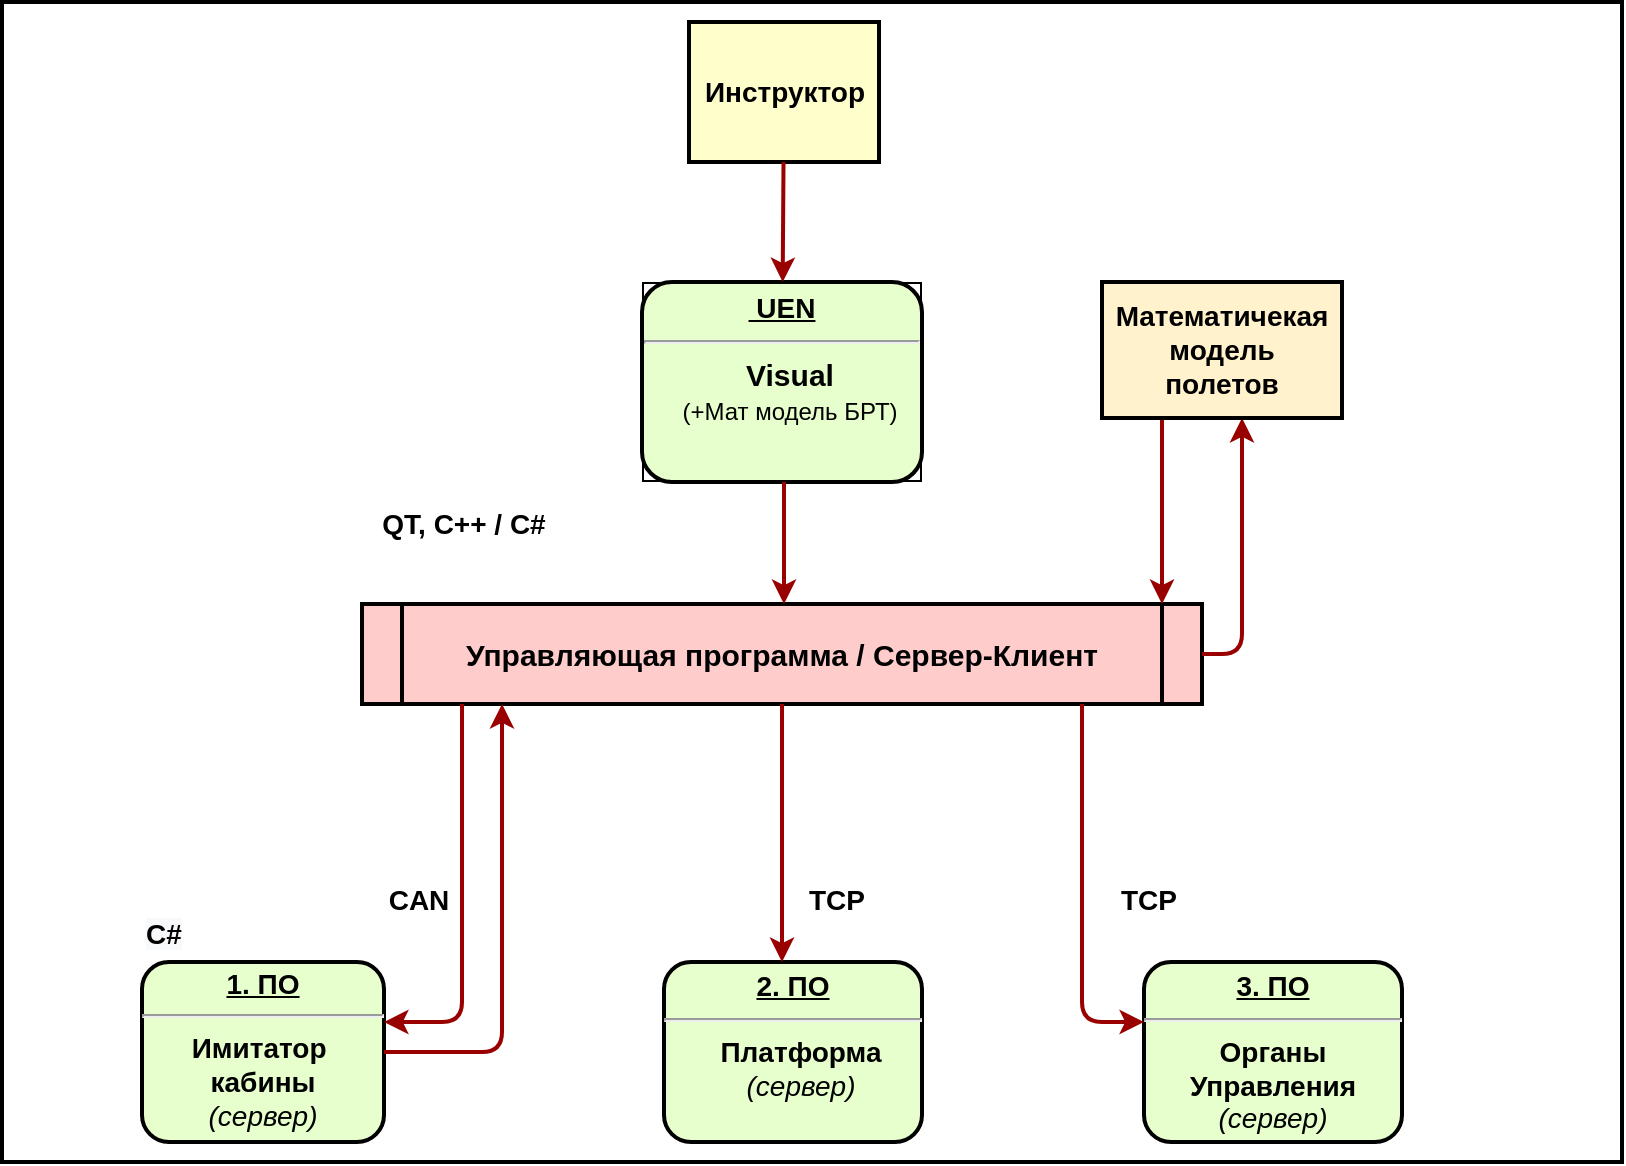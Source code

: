 <mxfile version="20.2.7" type="github">
  <diagram name="Page-1" id="c7558073-3199-34d8-9f00-42111426c3f3">
    <mxGraphModel dx="1221" dy="634" grid="1" gridSize="10" guides="1" tooltips="1" connect="1" arrows="1" fold="1" page="1" pageScale="1" pageWidth="827" pageHeight="1169" background="none" math="0" shadow="0">
      <root>
        <mxCell id="0" />
        <mxCell id="1" parent="0" />
        <mxCell id="2" value="&lt;p style=&quot;margin: 4px 0px 0px; text-align: center; text-decoration: underline; font-size: 14px;&quot;&gt;&lt;strong style=&quot;font-size: 14px;&quot;&gt;&amp;nbsp;UEN&lt;/strong&gt;&lt;/p&gt;&lt;hr style=&quot;font-size: 14px;&quot;&gt;&lt;p style=&quot;margin: 0px 0px 0px 8px;&quot;&gt;&lt;span style=&quot;background-color: initial;&quot;&gt;&lt;font style=&quot;font-size: 15px;&quot;&gt;Visual&lt;/font&gt;&lt;/span&gt;&lt;br style=&quot;font-size: 14px;&quot;&gt;&lt;/p&gt;&lt;p style=&quot;margin: 0px 0px 0px 8px;&quot;&gt;&lt;span style=&quot;background-color: initial; font-weight: normal;&quot;&gt;&lt;font style=&quot;font-size: 12px;&quot;&gt;(+Мат модель БРТ)&lt;/font&gt;&lt;/span&gt;&lt;br&gt;&lt;/p&gt;&lt;p style=&quot;margin: 0px 0px 0px 8px; font-size: 13px;&quot;&gt;&lt;span style=&quot;&quot;&gt;&lt;br style=&quot;font-size: 14px;&quot;&gt;&lt;/span&gt;&lt;/p&gt;" style="verticalAlign=middle;align=center;overflow=fill;fontSize=14;fontFamily=Helvetica;html=1;rounded=1;fontStyle=1;strokeWidth=2;fillColor=#E6FFCC;spacingLeft=0;labelBorderColor=default;spacing=1;" parent="1" vertex="1">
          <mxGeometry x="330" y="230" width="140" height="100" as="geometry" />
        </mxCell>
        <mxCell id="3" value="Инструктор" style="whiteSpace=wrap;align=center;verticalAlign=middle;fontStyle=1;strokeWidth=2;fillColor=#FFFFCC;fontSize=14;spacing=1;" parent="1" vertex="1">
          <mxGeometry x="353.5" y="100" width="95" height="70" as="geometry" />
        </mxCell>
        <mxCell id="5" value="Управляющая программа / Сервер-Клиент" style="shape=process;whiteSpace=wrap;align=center;verticalAlign=middle;size=0.048;fontStyle=1;strokeWidth=2;fillColor=#FFCCCC;fontSize=15;spacing=1;" parent="1" vertex="1">
          <mxGeometry x="190" y="391" width="420" height="50" as="geometry" />
        </mxCell>
        <mxCell id="9" value="&lt;p style=&quot;margin: 4px 0px 0px; text-align: center; text-decoration: underline; font-size: 14px;&quot;&gt;&lt;strong style=&quot;font-size: 14px;&quot;&gt;3. ПО&lt;br style=&quot;font-size: 14px;&quot;&gt;&lt;/strong&gt;&lt;/p&gt;&lt;hr style=&quot;font-size: 14px;&quot;&gt;&lt;p style=&quot;margin: 0px 0px 0px 8px; font-size: 14px;&quot;&gt;&lt;/p&gt;&lt;div style=&quot;font-size: 14px;&quot;&gt;&lt;span style=&quot;background-color: initial; font-size: 14px;&quot;&gt;Органы&lt;/span&gt;&lt;/div&gt;&lt;div style=&quot;font-size: 14px;&quot;&gt;&lt;span style=&quot;background-color: initial; font-size: 14px;&quot;&gt;Управления&lt;/span&gt;&lt;/div&gt;&lt;i style=&quot;background-color: initial; font-weight: normal; font-size: 14px;&quot;&gt;&lt;div style=&quot;font-size: 14px;&quot;&gt;&lt;i style=&quot;background-color: initial; font-size: 14px;&quot;&gt;(сервер)&lt;/i&gt;&lt;/div&gt;&lt;/i&gt;&lt;p style=&quot;font-size: 14px;&quot;&gt;&lt;/p&gt;" style="verticalAlign=middle;align=center;overflow=fill;fontSize=14;fontFamily=Helvetica;html=1;rounded=1;fontStyle=1;strokeWidth=2;fillColor=#E6FFCC;spacing=1;" parent="1" vertex="1">
          <mxGeometry x="581" y="570" width="129" height="90" as="geometry" />
        </mxCell>
        <mxCell id="10" value="&lt;p style=&quot;margin: 4px 0px 0px; text-align: center; text-decoration: underline; line-height: 1.1; font-size: 14px;&quot;&gt;&lt;strong style=&quot;font-size: 14px;&quot;&gt;1. ПО&lt;br style=&quot;font-size: 14px;&quot;&gt;&lt;/strong&gt;&lt;/p&gt;&lt;hr style=&quot;font-size: 14px;&quot;&gt;&lt;font style=&quot;font-size: 14px;&quot;&gt;&lt;span style=&quot;font-size: 14px;&quot;&gt;Имитатор&amp;nbsp;&lt;/span&gt;&lt;br style=&quot;font-size: 14px;&quot;&gt;&lt;span style=&quot;font-size: 14px; background-color: initial;&quot;&gt;кабины&lt;br style=&quot;font-size: 14px;&quot;&gt;&lt;/span&gt;&lt;i style=&quot;font-size: 14px; font-weight: normal; background-color: initial;&quot;&gt;(сервер)&lt;/i&gt;&lt;span style=&quot;font-size: 14px; background-color: initial;&quot;&gt;&lt;br style=&quot;font-size: 14px;&quot;&gt;&lt;/span&gt;&lt;/font&gt;" style="verticalAlign=middle;align=center;overflow=fill;fontSize=14;fontFamily=Helvetica;html=1;rounded=1;fontStyle=1;strokeWidth=2;fillColor=#E6FFCC;spacing=1;" parent="1" vertex="1">
          <mxGeometry x="80" y="570" width="121" height="90" as="geometry" />
        </mxCell>
        <mxCell id="36" value="" style="edgeStyle=none;noEdgeStyle=1;strokeColor=#990000;strokeWidth=2;spacing=1;fontSize=14;" parent="1" source="3" target="2" edge="1">
          <mxGeometry width="100" height="100" relative="1" as="geometry">
            <mxPoint x="20" y="250" as="sourcePoint" />
            <mxPoint x="120" y="150" as="targetPoint" />
            <Array as="points" />
          </mxGeometry>
        </mxCell>
        <mxCell id="11" value="&lt;p style=&quot;margin: 4px 0px 0px; text-align: center; text-decoration: underline; font-size: 14px;&quot;&gt;&lt;strong style=&quot;font-size: 14px;&quot;&gt;2. ПО&lt;/strong&gt;&lt;/p&gt;&lt;hr style=&quot;font-size: 14px;&quot;&gt;&lt;p style=&quot;margin: 0px 0px 0px 8px; font-size: 14px;&quot;&gt;&lt;span style=&quot;background-color: initial; font-size: 14px;&quot;&gt;Платформа&lt;br style=&quot;font-size: 14px;&quot;&gt;&lt;/span&gt;&lt;i style=&quot;background-color: initial; font-weight: normal; font-size: 14px;&quot;&gt;(сервер)&lt;/i&gt;&lt;br style=&quot;font-size: 14px;&quot;&gt;&lt;/p&gt;" style="verticalAlign=middle;align=center;overflow=fill;fontSize=14;fontFamily=Helvetica;html=1;rounded=1;fontStyle=1;strokeWidth=2;fillColor=#E6FFCC;spacing=1;" parent="1" vertex="1">
          <mxGeometry x="341" y="570" width="129" height="90" as="geometry" />
        </mxCell>
        <mxCell id="56" value="" style="edgeStyle=elbowEdgeStyle;elbow=horizontal;strokeColor=#990000;strokeWidth=2;spacing=1;fontSize=14;" parent="1" source="2" target="5" edge="1">
          <mxGeometry width="100" height="100" relative="1" as="geometry">
            <mxPoint x="50" y="500" as="sourcePoint" />
            <mxPoint x="150" y="400" as="targetPoint" />
            <Array as="points">
              <mxPoint x="401" y="350" />
              <mxPoint x="406" y="340" />
              <mxPoint x="280" y="360" />
            </Array>
          </mxGeometry>
        </mxCell>
        <mxCell id="68" value="" style="edgeStyle=elbowEdgeStyle;elbow=horizontal;strokeColor=#990000;strokeWidth=2;exitX=0.25;exitY=1;exitDx=0;exitDy=0;spacing=1;fontSize=14;" parent="1" source="fQuNa7zmRM5pAZj9dZrN-105" target="5" edge="1">
          <mxGeometry width="100" height="100" relative="1" as="geometry">
            <mxPoint x="590" y="320" as="sourcePoint" />
            <mxPoint x="510" y="250" as="targetPoint" />
            <Array as="points">
              <mxPoint x="590" y="350" />
              <mxPoint x="590" y="370" />
              <mxPoint x="580" y="350" />
              <mxPoint x="570" y="360" />
            </Array>
          </mxGeometry>
        </mxCell>
        <mxCell id="77" value="" style="edgeStyle=elbowEdgeStyle;elbow=horizontal;strokeColor=#990000;strokeWidth=2;spacing=1;fontSize=14;" parent="1" source="5" target="9" edge="1">
          <mxGeometry width="100" height="100" relative="1" as="geometry">
            <mxPoint x="400" y="590" as="sourcePoint" />
            <mxPoint x="500" y="490" as="targetPoint" />
            <Array as="points">
              <mxPoint x="550" y="600" />
              <mxPoint x="540" y="600" />
              <mxPoint x="570" y="600" />
              <mxPoint x="560" y="530" />
              <mxPoint x="570" y="600" />
              <mxPoint x="560" y="480" />
            </Array>
          </mxGeometry>
        </mxCell>
        <mxCell id="88" value="" style="edgeStyle=elbowEdgeStyle;elbow=horizontal;strokeColor=#990000;strokeWidth=2;spacing=1;fontSize=14;" parent="1" source="5" target="11" edge="1">
          <mxGeometry width="100" height="100" relative="1" as="geometry">
            <mxPoint x="50" y="500" as="sourcePoint" />
            <mxPoint x="150" y="400" as="targetPoint" />
            <Array as="points">
              <mxPoint x="400" y="460" />
              <mxPoint x="410" y="490" />
              <mxPoint x="401" y="530" />
              <mxPoint x="390" y="530" />
              <mxPoint x="390" y="460" />
              <mxPoint x="380" y="520" />
              <mxPoint x="390" y="470" />
            </Array>
          </mxGeometry>
        </mxCell>
        <mxCell id="91" value="CAN" style="text;spacingTop=-5;align=center;fontStyle=1;fontSize=14;spacing=1;strokeWidth=2;" parent="1" vertex="1">
          <mxGeometry x="201" y="530" width="35" height="20" as="geometry" />
        </mxCell>
        <mxCell id="92" value="" style="edgeStyle=elbowEdgeStyle;elbow=horizontal;strokeColor=#990000;strokeWidth=2;spacing=1;fontSize=14;" parent="1" source="5" target="10" edge="1">
          <mxGeometry width="100" height="100" relative="1" as="geometry">
            <mxPoint x="30.0" y="500" as="sourcePoint" />
            <mxPoint x="130.0" y="400" as="targetPoint" />
            <Array as="points">
              <mxPoint x="240" y="600" />
              <mxPoint x="200" y="600" />
              <mxPoint x="240" y="510" />
              <mxPoint x="230" y="630" />
              <mxPoint x="220" y="610" />
              <mxPoint x="230" y="570" />
              <mxPoint x="240" y="490" />
              <mxPoint x="250" y="470" />
            </Array>
          </mxGeometry>
        </mxCell>
        <mxCell id="93" value="" style="edgeStyle=elbowEdgeStyle;elbow=horizontal;strokeColor=#990000;strokeWidth=2;spacing=1;fontSize=14;" parent="1" source="10" target="5" edge="1">
          <mxGeometry width="100" height="100" relative="1" as="geometry">
            <mxPoint x="40" y="510" as="sourcePoint" />
            <mxPoint x="140" y="410" as="targetPoint" />
            <Array as="points">
              <mxPoint x="260" y="540" />
              <mxPoint x="250" y="610" />
              <mxPoint x="270" y="600" />
              <mxPoint x="210" y="470" />
              <mxPoint x="200" y="590" />
              <mxPoint x="210" y="580" />
              <mxPoint x="220" y="490" />
              <mxPoint x="230" y="470" />
            </Array>
          </mxGeometry>
        </mxCell>
        <mxCell id="95" value="QT, C++ / C#" style="text;spacingTop=7;align=center;labelBackgroundColor=none;labelBorderColor=none;fontStyle=1;spacing=1;perimeterSpacing=0;strokeWidth=2;fontSize=14;" parent="1" vertex="1">
          <mxGeometry x="201" y="330" width="80" height="40" as="geometry" />
        </mxCell>
        <mxCell id="fQuNa7zmRM5pAZj9dZrN-97" value="TCP" style="text;spacingTop=-5;align=center;fontStyle=1;fontSize=14;spacing=1;strokeWidth=2;" vertex="1" parent="1">
          <mxGeometry x="410" y="530" width="35" height="20" as="geometry" />
        </mxCell>
        <mxCell id="fQuNa7zmRM5pAZj9dZrN-98" value="TCP" style="text;spacingTop=-5;align=center;fontStyle=1;fontSize=14;spacing=1;strokeWidth=2;" vertex="1" parent="1">
          <mxGeometry x="566" y="530" width="35" height="20" as="geometry" />
        </mxCell>
        <mxCell id="fQuNa7zmRM5pAZj9dZrN-102" value="" style="edgeStyle=elbowEdgeStyle;elbow=horizontal;strokeColor=#990000;strokeWidth=2;exitX=1;exitY=0.5;exitDx=0;exitDy=0;spacing=1;fontSize=14;" edge="1" parent="1" source="5" target="fQuNa7zmRM5pAZj9dZrN-105">
          <mxGeometry width="100" height="100" relative="1" as="geometry">
            <mxPoint x="660" y="481" as="sourcePoint" />
            <mxPoint x="615" y="331" as="targetPoint" />
            <Array as="points">
              <mxPoint x="630" y="360" />
              <mxPoint x="650" y="360" />
              <mxPoint x="630" y="370" />
              <mxPoint x="615" y="380" />
              <mxPoint x="620" y="390" />
              <mxPoint x="630" y="380" />
              <mxPoint x="650" y="410" />
              <mxPoint x="709" y="476" />
              <mxPoint x="729" y="466" />
              <mxPoint x="669" y="336" />
              <mxPoint x="659" y="456" />
              <mxPoint x="669" y="446" />
              <mxPoint x="679" y="356" />
              <mxPoint x="689" y="336" />
            </Array>
          </mxGeometry>
        </mxCell>
        <mxCell id="fQuNa7zmRM5pAZj9dZrN-105" value="Математичекая&#xa;модель&#xa;полетов" style="whiteSpace=wrap;align=center;verticalAlign=middle;fontStyle=1;strokeWidth=2;fillColor=#fff2cc;strokeColor=#000000;labelBackgroundColor=none;labelBorderColor=none;spacing=1;fontSize=14;" vertex="1" parent="1">
          <mxGeometry x="560" y="230" width="120" height="68" as="geometry" />
        </mxCell>
        <mxCell id="fQuNa7zmRM5pAZj9dZrN-109" style="edgeStyle=orthogonalEdgeStyle;rounded=0;orthogonalLoop=1;jettySize=auto;html=1;exitX=0.5;exitY=1;exitDx=0;exitDy=0;fontSize=14;spacing=1;strokeWidth=2;" edge="1" parent="1" source="fQuNa7zmRM5pAZj9dZrN-105" target="fQuNa7zmRM5pAZj9dZrN-105">
          <mxGeometry relative="1" as="geometry" />
        </mxCell>
        <mxCell id="fQuNa7zmRM5pAZj9dZrN-119" value="&lt;span style=&quot;color: rgb(0, 0, 0); font-family: Helvetica; font-size: 14px; font-style: normal; font-variant-ligatures: normal; font-variant-caps: normal; font-weight: 700; letter-spacing: normal; orphans: 2; text-align: center; text-indent: 0px; text-transform: none; widows: 2; word-spacing: 0px; -webkit-text-stroke-width: 0px; background-color: rgb(248, 249, 250); text-decoration-thickness: initial; text-decoration-style: initial; text-decoration-color: initial; float: none; display: inline !important;&quot;&gt;C#&lt;/span&gt;" style="text;whiteSpace=wrap;html=1;fontSize=15;" vertex="1" parent="1">
          <mxGeometry x="80" y="540" width="50" height="40" as="geometry" />
        </mxCell>
        <mxCell id="fQuNa7zmRM5pAZj9dZrN-120" value="" style="rounded=0;whiteSpace=wrap;html=1;shadow=0;labelBackgroundColor=none;labelBorderColor=none;fontSize=15;strokeColor=#000000;strokeWidth=2;fillColor=none;" vertex="1" parent="1">
          <mxGeometry x="10" y="90" width="810" height="580" as="geometry" />
        </mxCell>
      </root>
    </mxGraphModel>
  </diagram>
</mxfile>
